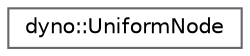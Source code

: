 digraph "Graphical Class Hierarchy"
{
 // LATEX_PDF_SIZE
  bgcolor="transparent";
  edge [fontname=Helvetica,fontsize=10,labelfontname=Helvetica,labelfontsize=10];
  node [fontname=Helvetica,fontsize=10,shape=box,height=0.2,width=0.4];
  rankdir="LR";
  Node0 [id="Node000000",label="dyno::UniformNode",height=0.2,width=0.4,color="grey40", fillcolor="white", style="filled",URL="$classdyno_1_1_uniform_node.html",tooltip=" "];
}
